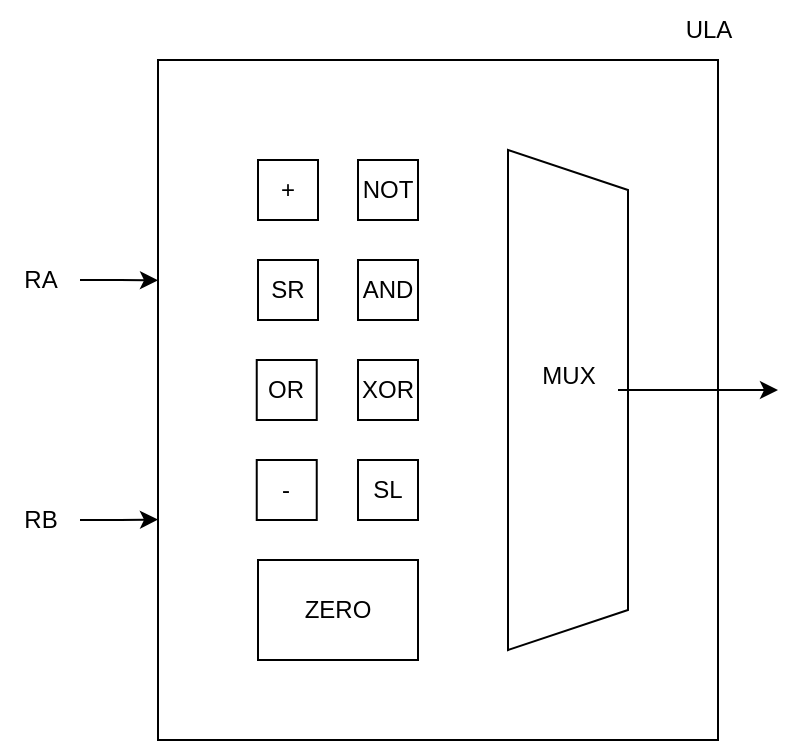 <mxfile version="26.2.14">
  <diagram name="Página-1" id="wjpMNCQlULNt_7o0CSOt">
    <mxGraphModel dx="1501" dy="579" grid="1" gridSize="10" guides="1" tooltips="1" connect="1" arrows="1" fold="1" page="1" pageScale="1" pageWidth="827" pageHeight="1169" math="0" shadow="0">
      <root>
        <mxCell id="0" />
        <mxCell id="1" parent="0" />
        <mxCell id="pXhN5apPgbjw7_3pU-Wd-1" value="" style="whiteSpace=wrap;html=1;" vertex="1" parent="1">
          <mxGeometry x="239" y="510" width="280" height="340" as="geometry" />
        </mxCell>
        <mxCell id="pXhN5apPgbjw7_3pU-Wd-2" value="ULA" style="text;html=1;align=center;verticalAlign=middle;resizable=0;points=[];autosize=1;strokeColor=none;fillColor=none;" vertex="1" parent="1">
          <mxGeometry x="489" y="480" width="50" height="30" as="geometry" />
        </mxCell>
        <mxCell id="pXhN5apPgbjw7_3pU-Wd-3" value="+" style="whiteSpace=wrap;html=1;" vertex="1" parent="1">
          <mxGeometry x="289" y="560" width="30" height="30" as="geometry" />
        </mxCell>
        <mxCell id="pXhN5apPgbjw7_3pU-Wd-4" value="NOT" style="whiteSpace=wrap;html=1;" vertex="1" parent="1">
          <mxGeometry x="339" y="560" width="30" height="30" as="geometry" />
        </mxCell>
        <mxCell id="pXhN5apPgbjw7_3pU-Wd-5" value="AND" style="whiteSpace=wrap;html=1;" vertex="1" parent="1">
          <mxGeometry x="339" y="610" width="30" height="30" as="geometry" />
        </mxCell>
        <mxCell id="pXhN5apPgbjw7_3pU-Wd-6" value="OR" style="whiteSpace=wrap;html=1;" vertex="1" parent="1">
          <mxGeometry x="288.37" y="660" width="30" height="30" as="geometry" />
        </mxCell>
        <mxCell id="pXhN5apPgbjw7_3pU-Wd-7" value="XOR" style="whiteSpace=wrap;html=1;" vertex="1" parent="1">
          <mxGeometry x="339" y="660" width="30" height="30" as="geometry" />
        </mxCell>
        <mxCell id="pXhN5apPgbjw7_3pU-Wd-8" value="-" style="whiteSpace=wrap;html=1;" vertex="1" parent="1">
          <mxGeometry x="288.37" y="710" width="30" height="30" as="geometry" />
        </mxCell>
        <mxCell id="pXhN5apPgbjw7_3pU-Wd-9" value="SL" style="whiteSpace=wrap;html=1;" vertex="1" parent="1">
          <mxGeometry x="339" y="710" width="30" height="30" as="geometry" />
        </mxCell>
        <mxCell id="pXhN5apPgbjw7_3pU-Wd-10" value="SR" style="whiteSpace=wrap;html=1;" vertex="1" parent="1">
          <mxGeometry x="289" y="610" width="30" height="30" as="geometry" />
        </mxCell>
        <mxCell id="pXhN5apPgbjw7_3pU-Wd-11" value="" style="shape=trapezoid;perimeter=trapezoidPerimeter;whiteSpace=wrap;html=1;fixedSize=1;rotation=90;" vertex="1" parent="1">
          <mxGeometry x="319" y="650" width="250" height="60" as="geometry" />
        </mxCell>
        <mxCell id="pXhN5apPgbjw7_3pU-Wd-12" style="edgeStyle=orthogonalEdgeStyle;rounded=0;orthogonalLoop=1;jettySize=auto;html=1;" edge="1" parent="1" source="pXhN5apPgbjw7_3pU-Wd-13">
          <mxGeometry relative="1" as="geometry">
            <mxPoint x="549" y="675" as="targetPoint" />
          </mxGeometry>
        </mxCell>
        <mxCell id="pXhN5apPgbjw7_3pU-Wd-13" value="&lt;div&gt;MUX&lt;/div&gt;&lt;div&gt;&lt;br&gt;&lt;/div&gt;" style="text;html=1;align=center;verticalAlign=middle;resizable=0;points=[];autosize=1;strokeColor=none;fillColor=none;" vertex="1" parent="1">
          <mxGeometry x="419" y="655" width="50" height="40" as="geometry" />
        </mxCell>
        <mxCell id="pXhN5apPgbjw7_3pU-Wd-14" value="ZERO" style="whiteSpace=wrap;html=1;" vertex="1" parent="1">
          <mxGeometry x="289" y="760" width="80" height="50" as="geometry" />
        </mxCell>
        <mxCell id="pXhN5apPgbjw7_3pU-Wd-15" value="RA" style="text;html=1;align=center;verticalAlign=middle;resizable=0;points=[];autosize=1;strokeColor=none;fillColor=none;" vertex="1" parent="1">
          <mxGeometry x="160" y="605" width="40" height="30" as="geometry" />
        </mxCell>
        <mxCell id="pXhN5apPgbjw7_3pU-Wd-16" value="RB" style="text;html=1;align=center;verticalAlign=middle;resizable=0;points=[];autosize=1;strokeColor=none;fillColor=none;" vertex="1" parent="1">
          <mxGeometry x="160" y="725" width="40" height="30" as="geometry" />
        </mxCell>
        <mxCell id="pXhN5apPgbjw7_3pU-Wd-17" style="edgeStyle=orthogonalEdgeStyle;rounded=0;orthogonalLoop=1;jettySize=auto;html=1;entryX=0;entryY=0.333;entryDx=0;entryDy=0;entryPerimeter=0;" edge="1" parent="1" source="pXhN5apPgbjw7_3pU-Wd-15">
          <mxGeometry relative="1" as="geometry">
            <mxPoint x="239" y="620.18" as="targetPoint" />
          </mxGeometry>
        </mxCell>
        <mxCell id="pXhN5apPgbjw7_3pU-Wd-18" style="edgeStyle=orthogonalEdgeStyle;rounded=0;orthogonalLoop=1;jettySize=auto;html=1;entryX=0;entryY=0.593;entryDx=0;entryDy=0;entryPerimeter=0;" edge="1" parent="1" source="pXhN5apPgbjw7_3pU-Wd-16">
          <mxGeometry relative="1" as="geometry">
            <mxPoint x="239" y="739.78" as="targetPoint" />
          </mxGeometry>
        </mxCell>
      </root>
    </mxGraphModel>
  </diagram>
</mxfile>
